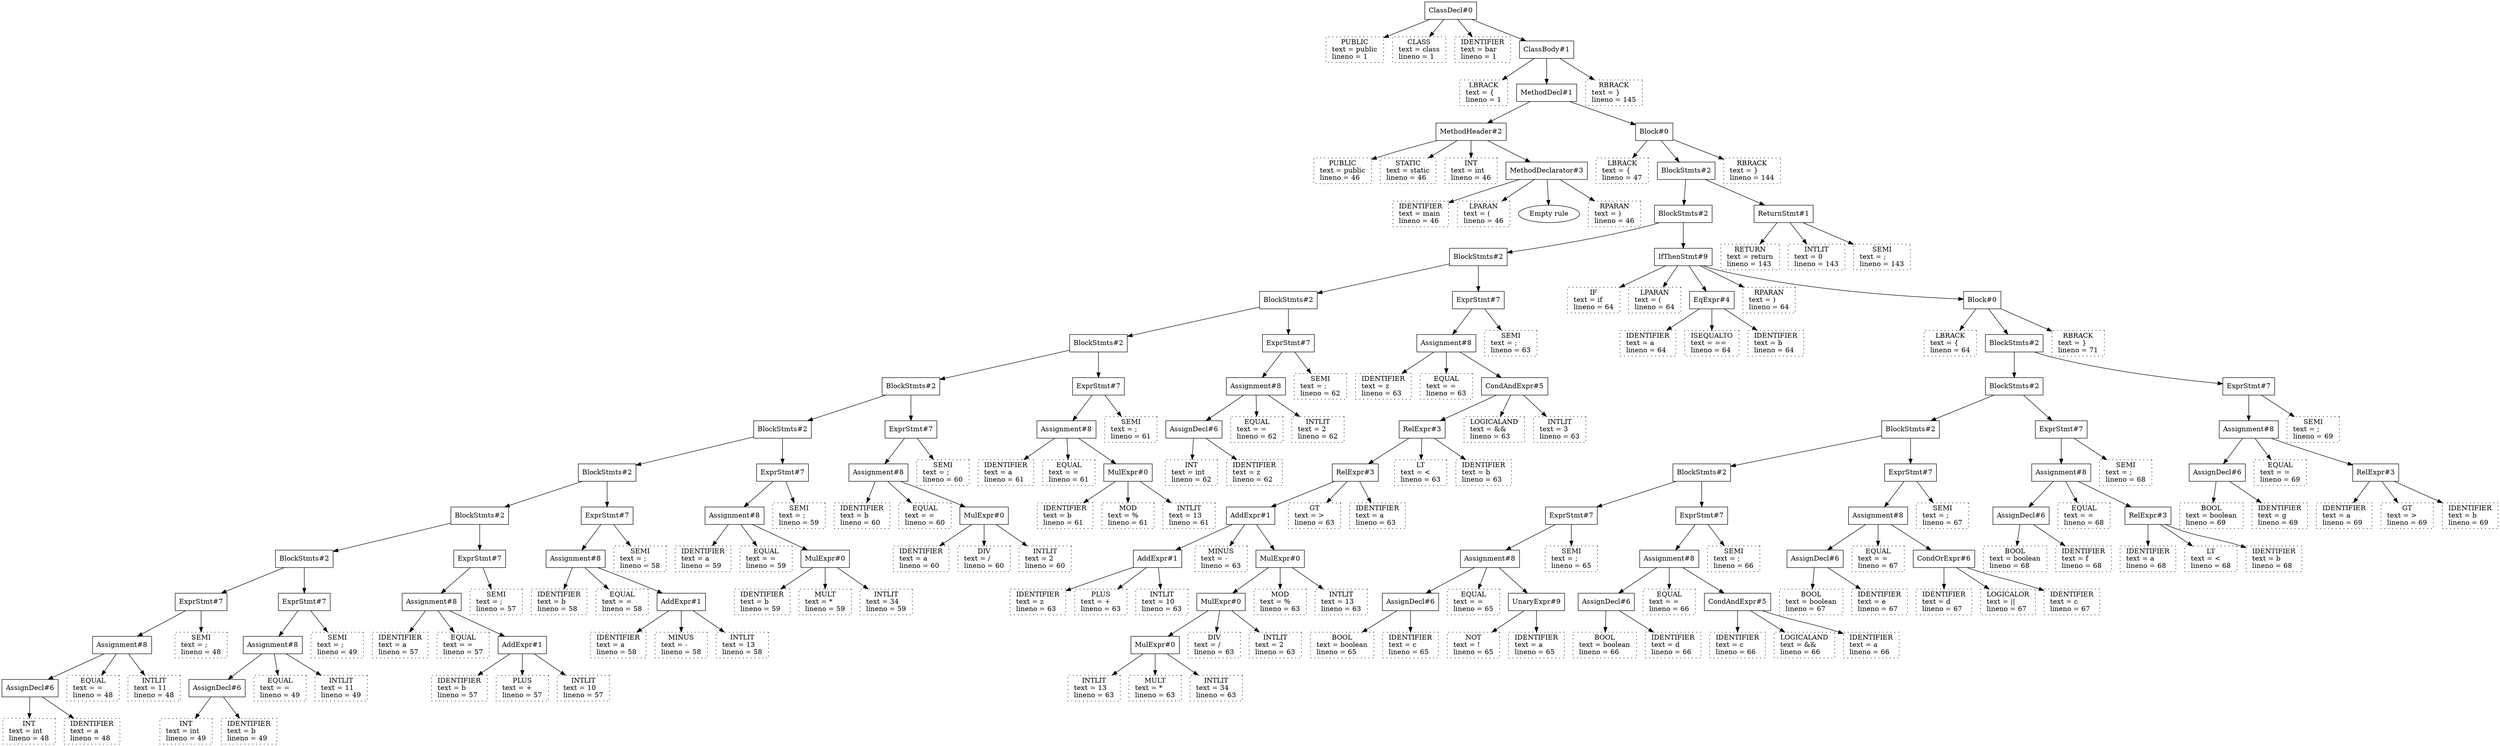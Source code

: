 digraph {
N200 [shape=box label="ClassDecl#0"];
N200 -> N0;
N0 [shape=box style=dotted label=" PUBLIC \n text = public \l lineno = 1 \l"];
N200 -> N1;
N1 [shape=box style=dotted label=" CLASS \n text = class \l lineno = 1 \l"];
N200 -> N2;
N2 [shape=box style=dotted label=" IDENTIFIER \n text = bar \l lineno = 1 \l"];
N200 -> N199;
N199 [shape=box label="ClassBody#1"];
N199 -> N3;
N3 [shape=box style=dotted label=" LBRACK \n text = { \l lineno = 1 \l"];
N199 -> N197;
N197 [shape=box label="MethodDecl#1"];
N197 -> N11;
N11 [shape=box label="MethodHeader#2"];
N11 -> N4;
N4 [shape=box style=dotted label=" PUBLIC \n text = public \l lineno = 46 \l"];
N11 -> N5;
N5 [shape=box style=dotted label=" STATIC \n text = static \l lineno = 46 \l"];
N11 -> N6;
N6 [shape=box style=dotted label=" INT \n text = int \l lineno = 46 \l"];
N11 -> N10;
N10 [shape=box label="MethodDeclarator#3"];
N10 -> N7;
N7 [shape=box style=dotted label=" IDENTIFIER \n text = main \l lineno = 46 \l"];
N10 -> N8;
N8 [shape=box style=dotted label=" LPARAN \n text = ( \l lineno = 46 \l"];
N10 -> N10201;
N10201 [label="Empty rule"];
N10 -> N9;
N9 [shape=box style=dotted label=" RPARAN \n text = ) \l lineno = 46 \l"];
N197 -> N196;
N196 [shape=box label="Block#0"];
N196 -> N12;
N12 [shape=box style=dotted label=" LBRACK \n text = { \l lineno = 47 \l"];
N196 -> N194;
N194 [shape=box label="BlockStmts#2"];
N194 -> N190;
N190 [shape=box label="BlockStmts#2"];
N190 -> N119;
N119 [shape=box label="BlockStmts#2"];
N119 -> N88;
N88 [shape=box label="BlockStmts#2"];
N88 -> N79;
N79 [shape=box label="BlockStmts#2"];
N79 -> N69;
N69 [shape=box label="BlockStmts#2"];
N69 -> N59;
N59 [shape=box label="BlockStmts#2"];
N59 -> N49;
N49 [shape=box label="BlockStmts#2"];
N49 -> N39;
N39 [shape=box label="BlockStmts#2"];
N39 -> N29;
N29 [shape=box label="BlockStmts#2"];
N29 -> N20;
N20 [shape=box label="ExprStmt#7"];
N20 -> N19;
N19 [shape=box label="Assignment#8"];
N19 -> N16;
N16 [shape=box label="AssignDecl#6"];
N16 -> N13;
N13 [shape=box style=dotted label=" INT \n text = int \l lineno = 48 \l"];
N16 -> N14;
N14 [shape=box style=dotted label=" IDENTIFIER \n text = a \l lineno = 48 \l"];
N19 -> N15;
N15 [shape=box style=dotted label=" EQUAL \n text = = \l lineno = 48 \l"];
N19 -> N17;
N17 [shape=box style=dotted label=" INTLIT \n text = 11 \l lineno = 48 \l"];
N20 -> N18;
N18 [shape=box style=dotted label=" SEMI \n text = ; \l lineno = 48 \l"];
N29 -> N28;
N28 [shape=box label="ExprStmt#7"];
N28 -> N27;
N27 [shape=box label="Assignment#8"];
N27 -> N24;
N24 [shape=box label="AssignDecl#6"];
N24 -> N21;
N21 [shape=box style=dotted label=" INT \n text = int \l lineno = 49 \l"];
N24 -> N22;
N22 [shape=box style=dotted label=" IDENTIFIER \n text = b \l lineno = 49 \l"];
N27 -> N23;
N23 [shape=box style=dotted label=" EQUAL \n text = = \l lineno = 49 \l"];
N27 -> N25;
N25 [shape=box style=dotted label=" INTLIT \n text = 11 \l lineno = 49 \l"];
N28 -> N26;
N26 [shape=box style=dotted label=" SEMI \n text = ; \l lineno = 49 \l"];
N39 -> N38;
N38 [shape=box label="ExprStmt#7"];
N38 -> N37;
N37 [shape=box label="Assignment#8"];
N37 -> N30;
N30 [shape=box style=dotted label=" IDENTIFIER \n text = a \l lineno = 57 \l"];
N37 -> N31;
N31 [shape=box style=dotted label=" EQUAL \n text = = \l lineno = 57 \l"];
N37 -> N36;
N36 [shape=box label="AddExpr#1"];
N36 -> N32;
N32 [shape=box style=dotted label=" IDENTIFIER \n text = b \l lineno = 57 \l"];
N36 -> N33;
N33 [shape=box style=dotted label=" PLUS \n text = + \l lineno = 57 \l"];
N36 -> N34;
N34 [shape=box style=dotted label=" INTLIT \n text = 10 \l lineno = 57 \l"];
N38 -> N35;
N35 [shape=box style=dotted label=" SEMI \n text = ; \l lineno = 57 \l"];
N49 -> N48;
N48 [shape=box label="ExprStmt#7"];
N48 -> N47;
N47 [shape=box label="Assignment#8"];
N47 -> N40;
N40 [shape=box style=dotted label=" IDENTIFIER \n text = b \l lineno = 58 \l"];
N47 -> N41;
N41 [shape=box style=dotted label=" EQUAL \n text = = \l lineno = 58 \l"];
N47 -> N46;
N46 [shape=box label="AddExpr#1"];
N46 -> N42;
N42 [shape=box style=dotted label=" IDENTIFIER \n text = a \l lineno = 58 \l"];
N46 -> N43;
N43 [shape=box style=dotted label=" MINUS \n text = - \l lineno = 58 \l"];
N46 -> N44;
N44 [shape=box style=dotted label=" INTLIT \n text = 13 \l lineno = 58 \l"];
N48 -> N45;
N45 [shape=box style=dotted label=" SEMI \n text = ; \l lineno = 58 \l"];
N59 -> N58;
N58 [shape=box label="ExprStmt#7"];
N58 -> N57;
N57 [shape=box label="Assignment#8"];
N57 -> N50;
N50 [shape=box style=dotted label=" IDENTIFIER \n text = a \l lineno = 59 \l"];
N57 -> N51;
N51 [shape=box style=dotted label=" EQUAL \n text = = \l lineno = 59 \l"];
N57 -> N56;
N56 [shape=box label="MulExpr#0"];
N56 -> N52;
N52 [shape=box style=dotted label=" IDENTIFIER \n text = b \l lineno = 59 \l"];
N56 -> N53;
N53 [shape=box style=dotted label=" MULT \n text = * \l lineno = 59 \l"];
N56 -> N54;
N54 [shape=box style=dotted label=" INTLIT \n text = 34 \l lineno = 59 \l"];
N58 -> N55;
N55 [shape=box style=dotted label=" SEMI \n text = ; \l lineno = 59 \l"];
N69 -> N68;
N68 [shape=box label="ExprStmt#7"];
N68 -> N67;
N67 [shape=box label="Assignment#8"];
N67 -> N60;
N60 [shape=box style=dotted label=" IDENTIFIER \n text = b \l lineno = 60 \l"];
N67 -> N61;
N61 [shape=box style=dotted label=" EQUAL \n text = = \l lineno = 60 \l"];
N67 -> N66;
N66 [shape=box label="MulExpr#0"];
N66 -> N62;
N62 [shape=box style=dotted label=" IDENTIFIER \n text = a \l lineno = 60 \l"];
N66 -> N63;
N63 [shape=box style=dotted label=" DIV \n text = / \l lineno = 60 \l"];
N66 -> N64;
N64 [shape=box style=dotted label=" INTLIT \n text = 2 \l lineno = 60 \l"];
N68 -> N65;
N65 [shape=box style=dotted label=" SEMI \n text = ; \l lineno = 60 \l"];
N79 -> N78;
N78 [shape=box label="ExprStmt#7"];
N78 -> N77;
N77 [shape=box label="Assignment#8"];
N77 -> N70;
N70 [shape=box style=dotted label=" IDENTIFIER \n text = a \l lineno = 61 \l"];
N77 -> N71;
N71 [shape=box style=dotted label=" EQUAL \n text = = \l lineno = 61 \l"];
N77 -> N76;
N76 [shape=box label="MulExpr#0"];
N76 -> N72;
N72 [shape=box style=dotted label=" IDENTIFIER \n text = b \l lineno = 61 \l"];
N76 -> N73;
N73 [shape=box style=dotted label=" MOD \n text = % \l lineno = 61 \l"];
N76 -> N74;
N74 [shape=box style=dotted label=" INTLIT \n text = 13 \l lineno = 61 \l"];
N78 -> N75;
N75 [shape=box style=dotted label=" SEMI \n text = ; \l lineno = 61 \l"];
N88 -> N87;
N87 [shape=box label="ExprStmt#7"];
N87 -> N86;
N86 [shape=box label="Assignment#8"];
N86 -> N83;
N83 [shape=box label="AssignDecl#6"];
N83 -> N80;
N80 [shape=box style=dotted label=" INT \n text = int \l lineno = 62 \l"];
N83 -> N81;
N81 [shape=box style=dotted label=" IDENTIFIER \n text = z \l lineno = 62 \l"];
N86 -> N82;
N82 [shape=box style=dotted label=" EQUAL \n text = = \l lineno = 62 \l"];
N86 -> N84;
N84 [shape=box style=dotted label=" INTLIT \n text = 2 \l lineno = 62 \l"];
N87 -> N85;
N85 [shape=box style=dotted label=" SEMI \n text = ; \l lineno = 62 \l"];
N119 -> N118;
N118 [shape=box label="ExprStmt#7"];
N118 -> N117;
N117 [shape=box label="Assignment#8"];
N117 -> N89;
N89 [shape=box style=dotted label=" IDENTIFIER \n text = z \l lineno = 63 \l"];
N117 -> N90;
N90 [shape=box style=dotted label=" EQUAL \n text = = \l lineno = 63 \l"];
N117 -> N116;
N116 [shape=box label="CondAndExpr#5"];
N116 -> N113;
N113 [shape=box label="RelExpr#3"];
N113 -> N110;
N110 [shape=box label="RelExpr#3"];
N110 -> N107;
N107 [shape=box label="AddExpr#1"];
N107 -> N95;
N95 [shape=box label="AddExpr#1"];
N95 -> N91;
N91 [shape=box style=dotted label=" IDENTIFIER \n text = z \l lineno = 63 \l"];
N95 -> N92;
N92 [shape=box style=dotted label=" PLUS \n text = + \l lineno = 63 \l"];
N95 -> N93;
N93 [shape=box style=dotted label=" INTLIT \n text = 10 \l lineno = 63 \l"];
N107 -> N94;
N94 [shape=box style=dotted label=" MINUS \n text = - \l lineno = 63 \l"];
N107 -> N106;
N106 [shape=box label="MulExpr#0"];
N106 -> N103;
N103 [shape=box label="MulExpr#0"];
N103 -> N100;
N100 [shape=box label="MulExpr#0"];
N100 -> N96;
N96 [shape=box style=dotted label=" INTLIT \n text = 13 \l lineno = 63 \l"];
N100 -> N97;
N97 [shape=box style=dotted label=" MULT \n text = * \l lineno = 63 \l"];
N100 -> N98;
N98 [shape=box style=dotted label=" INTLIT \n text = 34 \l lineno = 63 \l"];
N103 -> N99;
N99 [shape=box style=dotted label=" DIV \n text = / \l lineno = 63 \l"];
N103 -> N101;
N101 [shape=box style=dotted label=" INTLIT \n text = 2 \l lineno = 63 \l"];
N106 -> N102;
N102 [shape=box style=dotted label=" MOD \n text = % \l lineno = 63 \l"];
N106 -> N104;
N104 [shape=box style=dotted label=" INTLIT \n text = 13 \l lineno = 63 \l"];
N110 -> N105;
N105 [shape=box style=dotted label=" GT \n text = > \l lineno = 63 \l"];
N110 -> N108;
N108 [shape=box style=dotted label=" IDENTIFIER \n text = a \l lineno = 63 \l"];
N113 -> N109;
N109 [shape=box style=dotted label=" LT \n text = < \l lineno = 63 \l"];
N113 -> N111;
N111 [shape=box style=dotted label=" IDENTIFIER \n text = b \l lineno = 63 \l"];
N116 -> N112;
N112 [shape=box style=dotted label=" LOGICALAND \n text = && \l lineno = 63 \l"];
N116 -> N114;
N114 [shape=box style=dotted label=" INTLIT \n text = 3 \l lineno = 63 \l"];
N118 -> N115;
N115 [shape=box style=dotted label=" SEMI \n text = ; \l lineno = 63 \l"];
N190 -> N189;
N189 [shape=box label="IfThenStmt#9"];
N189 -> N120;
N120 [shape=box style=dotted label=" IF \n text = if \l lineno = 64 \l"];
N189 -> N121;
N121 [shape=box style=dotted label=" LPARAN \n text = ( \l lineno = 64 \l"];
N189 -> N126;
N126 [shape=box label="EqExpr#4"];
N126 -> N122;
N122 [shape=box style=dotted label=" IDENTIFIER \n text = a \l lineno = 64 \l"];
N126 -> N123;
N123 [shape=box style=dotted label=" ISEQUALTO \n text = == \l lineno = 64 \l"];
N126 -> N124;
N124 [shape=box style=dotted label=" IDENTIFIER \n text = b \l lineno = 64 \l"];
N189 -> N125;
N125 [shape=box style=dotted label=" RPARAN \n text = ) \l lineno = 64 \l"];
N189 -> N187;
N187 [shape=box label="Block#0"];
N187 -> N127;
N127 [shape=box style=dotted label=" LBRACK \n text = { \l lineno = 64 \l"];
N187 -> N185;
N185 [shape=box label="BlockStmts#2"];
N185 -> N173;
N173 [shape=box label="BlockStmts#2"];
N173 -> N161;
N161 [shape=box label="BlockStmts#2"];
N161 -> N149;
N149 [shape=box label="BlockStmts#2"];
N149 -> N137;
N137 [shape=box label="ExprStmt#7"];
N137 -> N136;
N136 [shape=box label="Assignment#8"];
N136 -> N131;
N131 [shape=box label="AssignDecl#6"];
N131 -> N128;
N128 [shape=box style=dotted label=" BOOL \n text = boolean \l lineno = 65 \l"];
N131 -> N129;
N129 [shape=box style=dotted label=" IDENTIFIER \n text = c \l lineno = 65 \l"];
N136 -> N130;
N130 [shape=box style=dotted label=" EQUAL \n text = = \l lineno = 65 \l"];
N136 -> N135;
N135 [shape=box label="UnaryExpr#9"];
N135 -> N132;
N132 [shape=box style=dotted label=" NOT \n text = ! \l lineno = 65 \l"];
N135 -> N133;
N133 [shape=box style=dotted label=" IDENTIFIER \n text = a \l lineno = 65 \l"];
N137 -> N134;
N134 [shape=box style=dotted label=" SEMI \n text = ; \l lineno = 65 \l"];
N149 -> N148;
N148 [shape=box label="ExprStmt#7"];
N148 -> N147;
N147 [shape=box label="Assignment#8"];
N147 -> N141;
N141 [shape=box label="AssignDecl#6"];
N141 -> N138;
N138 [shape=box style=dotted label=" BOOL \n text = boolean \l lineno = 66 \l"];
N141 -> N139;
N139 [shape=box style=dotted label=" IDENTIFIER \n text = d \l lineno = 66 \l"];
N147 -> N140;
N140 [shape=box style=dotted label=" EQUAL \n text = = \l lineno = 66 \l"];
N147 -> N146;
N146 [shape=box label="CondAndExpr#5"];
N146 -> N142;
N142 [shape=box style=dotted label=" IDENTIFIER \n text = c \l lineno = 66 \l"];
N146 -> N143;
N143 [shape=box style=dotted label=" LOGICALAND \n text = && \l lineno = 66 \l"];
N146 -> N144;
N144 [shape=box style=dotted label=" IDENTIFIER \n text = a \l lineno = 66 \l"];
N148 -> N145;
N145 [shape=box style=dotted label=" SEMI \n text = ; \l lineno = 66 \l"];
N161 -> N160;
N160 [shape=box label="ExprStmt#7"];
N160 -> N159;
N159 [shape=box label="Assignment#8"];
N159 -> N153;
N153 [shape=box label="AssignDecl#6"];
N153 -> N150;
N150 [shape=box style=dotted label=" BOOL \n text = boolean \l lineno = 67 \l"];
N153 -> N151;
N151 [shape=box style=dotted label=" IDENTIFIER \n text = e \l lineno = 67 \l"];
N159 -> N152;
N152 [shape=box style=dotted label=" EQUAL \n text = = \l lineno = 67 \l"];
N159 -> N158;
N158 [shape=box label="CondOrExpr#6"];
N158 -> N154;
N154 [shape=box style=dotted label=" IDENTIFIER \n text = d \l lineno = 67 \l"];
N158 -> N155;
N155 [shape=box style=dotted label=" LOGICALOR \n text = || \l lineno = 67 \l"];
N158 -> N156;
N156 [shape=box style=dotted label=" IDENTIFIER \n text = c \l lineno = 67 \l"];
N160 -> N157;
N157 [shape=box style=dotted label=" SEMI \n text = ; \l lineno = 67 \l"];
N173 -> N172;
N172 [shape=box label="ExprStmt#7"];
N172 -> N171;
N171 [shape=box label="Assignment#8"];
N171 -> N165;
N165 [shape=box label="AssignDecl#6"];
N165 -> N162;
N162 [shape=box style=dotted label=" BOOL \n text = boolean \l lineno = 68 \l"];
N165 -> N163;
N163 [shape=box style=dotted label=" IDENTIFIER \n text = f \l lineno = 68 \l"];
N171 -> N164;
N164 [shape=box style=dotted label=" EQUAL \n text = = \l lineno = 68 \l"];
N171 -> N170;
N170 [shape=box label="RelExpr#3"];
N170 -> N166;
N166 [shape=box style=dotted label=" IDENTIFIER \n text = a \l lineno = 68 \l"];
N170 -> N167;
N167 [shape=box style=dotted label=" LT \n text = < \l lineno = 68 \l"];
N170 -> N168;
N168 [shape=box style=dotted label=" IDENTIFIER \n text = b \l lineno = 68 \l"];
N172 -> N169;
N169 [shape=box style=dotted label=" SEMI \n text = ; \l lineno = 68 \l"];
N185 -> N184;
N184 [shape=box label="ExprStmt#7"];
N184 -> N183;
N183 [shape=box label="Assignment#8"];
N183 -> N177;
N177 [shape=box label="AssignDecl#6"];
N177 -> N174;
N174 [shape=box style=dotted label=" BOOL \n text = boolean \l lineno = 69 \l"];
N177 -> N175;
N175 [shape=box style=dotted label=" IDENTIFIER \n text = g \l lineno = 69 \l"];
N183 -> N176;
N176 [shape=box style=dotted label=" EQUAL \n text = = \l lineno = 69 \l"];
N183 -> N182;
N182 [shape=box label="RelExpr#3"];
N182 -> N178;
N178 [shape=box style=dotted label=" IDENTIFIER \n text = a \l lineno = 69 \l"];
N182 -> N179;
N179 [shape=box style=dotted label=" GT \n text = > \l lineno = 69 \l"];
N182 -> N180;
N180 [shape=box style=dotted label=" IDENTIFIER \n text = b \l lineno = 69 \l"];
N184 -> N181;
N181 [shape=box style=dotted label=" SEMI \n text = ; \l lineno = 69 \l"];
N187 -> N186;
N186 [shape=box style=dotted label=" RBRACK \n text = } \l lineno = 71 \l"];
N194 -> N193;
N193 [shape=box label="ReturnStmt#1"];
N193 -> N188;
N188 [shape=box style=dotted label=" RETURN \n text = return \l lineno = 143 \l"];
N193 -> N191;
N191 [shape=box style=dotted label=" INTLIT \n text = 0 \l lineno = 143 \l"];
N193 -> N192;
N192 [shape=box style=dotted label=" SEMI \n text = ; \l lineno = 143 \l"];
N196 -> N195;
N195 [shape=box style=dotted label=" RBRACK \n text = } \l lineno = 144 \l"];
N199 -> N198;
N198 [shape=box style=dotted label=" RBRACK \n text = } \l lineno = 145 \l"];
}

